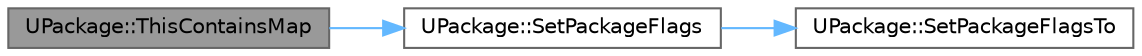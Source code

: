 digraph "UPackage::ThisContainsMap"
{
 // INTERACTIVE_SVG=YES
 // LATEX_PDF_SIZE
  bgcolor="transparent";
  edge [fontname=Helvetica,fontsize=10,labelfontname=Helvetica,labelfontsize=10];
  node [fontname=Helvetica,fontsize=10,shape=box,height=0.2,width=0.4];
  rankdir="LR";
  Node1 [id="Node000001",label="UPackage::ThisContainsMap",height=0.2,width=0.4,color="gray40", fillcolor="grey60", style="filled", fontcolor="black",tooltip="Called to indicate that this package contains a ULevel or UWorld object."];
  Node1 -> Node2 [id="edge1_Node000001_Node000002",color="steelblue1",style="solid",tooltip=" "];
  Node2 [id="Node000002",label="UPackage::SetPackageFlags",height=0.2,width=0.4,color="grey40", fillcolor="white", style="filled",URL="$da/d4a/classUPackage.html#a4f2c7b1a8f57dc3fdc94c181fa1c68fb",tooltip="Set the specified flags to true."];
  Node2 -> Node3 [id="edge2_Node000002_Node000003",color="steelblue1",style="solid",tooltip=" "];
  Node3 [id="Node000003",label="UPackage::SetPackageFlagsTo",height=0.2,width=0.4,color="grey40", fillcolor="white", style="filled",URL="$da/d4a/classUPackage.html#a249cb2d54414ac06277722ce81931394",tooltip="Sets all package flags to the specified values."];
}
